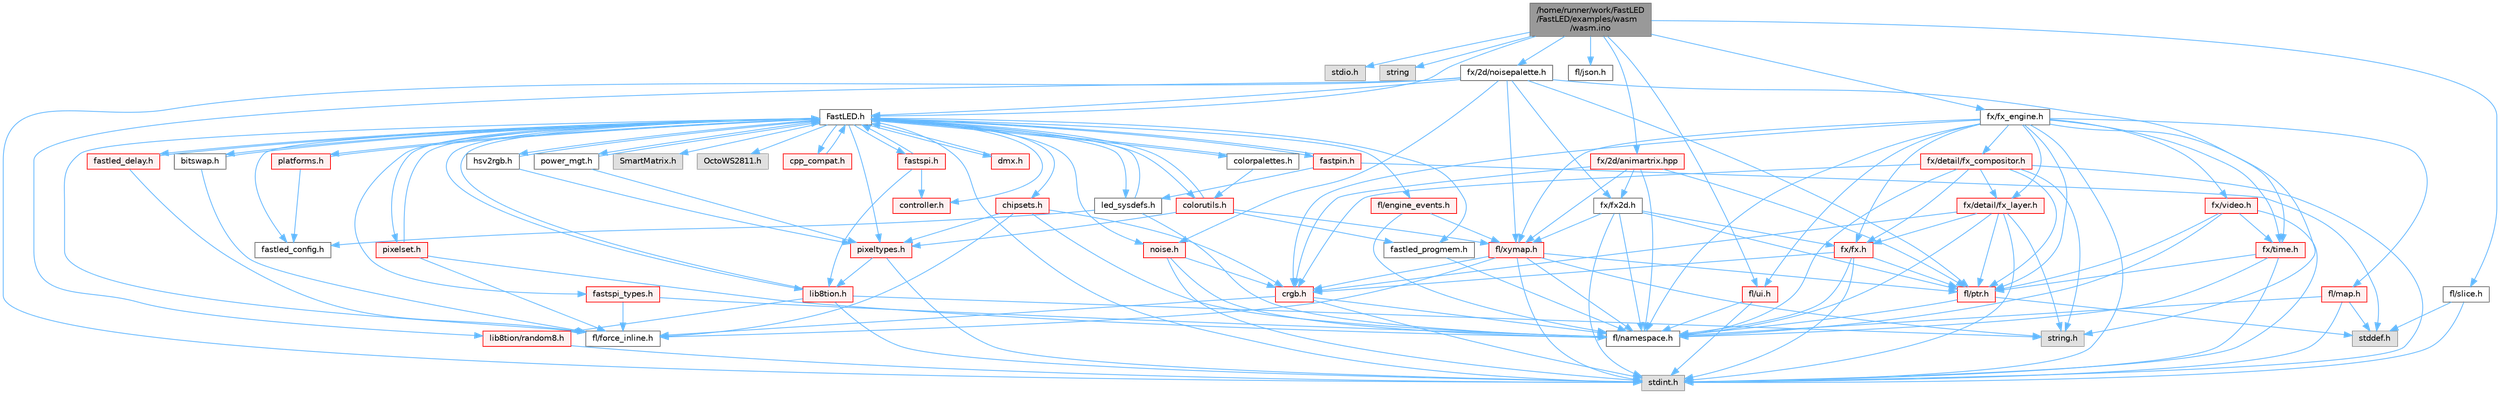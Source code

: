 digraph "/home/runner/work/FastLED/FastLED/examples/wasm/wasm.ino"
{
 // LATEX_PDF_SIZE
  bgcolor="transparent";
  edge [fontname=Helvetica,fontsize=10,labelfontname=Helvetica,labelfontsize=10];
  node [fontname=Helvetica,fontsize=10,shape=box,height=0.2,width=0.4];
  Node1 [id="Node000001",label="/home/runner/work/FastLED\l/FastLED/examples/wasm\l/wasm.ino",height=0.2,width=0.4,color="gray40", fillcolor="grey60", style="filled", fontcolor="black",tooltip="Demonstrates an advanced ino file with multiple effects and UI elements."];
  Node1 -> Node2 [id="edge1_Node000001_Node000002",color="steelblue1",style="solid",tooltip=" "];
  Node2 [id="Node000002",label="stdio.h",height=0.2,width=0.4,color="grey60", fillcolor="#E0E0E0", style="filled",tooltip=" "];
  Node1 -> Node3 [id="edge2_Node000001_Node000003",color="steelblue1",style="solid",tooltip=" "];
  Node3 [id="Node000003",label="string",height=0.2,width=0.4,color="grey60", fillcolor="#E0E0E0", style="filled",tooltip=" "];
  Node1 -> Node4 [id="edge3_Node000001_Node000004",color="steelblue1",style="solid",tooltip=" "];
  Node4 [id="Node000004",label="FastLED.h",height=0.2,width=0.4,color="grey40", fillcolor="white", style="filled",URL="$db/d97/_fast_l_e_d_8h.html",tooltip="central include file for FastLED, defines the CFastLED class/object"];
  Node4 -> Node5 [id="edge4_Node000004_Node000005",color="steelblue1",style="solid",tooltip=" "];
  Node5 [id="Node000005",label="stdint.h",height=0.2,width=0.4,color="grey60", fillcolor="#E0E0E0", style="filled",tooltip=" "];
  Node4 -> Node6 [id="edge5_Node000004_Node000006",color="steelblue1",style="solid",tooltip=" "];
  Node6 [id="Node000006",label="SmartMatrix.h",height=0.2,width=0.4,color="grey60", fillcolor="#E0E0E0", style="filled",tooltip=" "];
  Node4 -> Node7 [id="edge6_Node000004_Node000007",color="steelblue1",style="solid",tooltip=" "];
  Node7 [id="Node000007",label="OctoWS2811.h",height=0.2,width=0.4,color="grey60", fillcolor="#E0E0E0", style="filled",tooltip=" "];
  Node4 -> Node8 [id="edge7_Node000004_Node000008",color="steelblue1",style="solid",tooltip=" "];
  Node8 [id="Node000008",label="fl/force_inline.h",height=0.2,width=0.4,color="grey40", fillcolor="white", style="filled",URL="$d8/d2d/fl_2force__inline_8h.html",tooltip=" "];
  Node4 -> Node9 [id="edge8_Node000004_Node000009",color="steelblue1",style="solid",tooltip=" "];
  Node9 [id="Node000009",label="cpp_compat.h",height=0.2,width=0.4,color="red", fillcolor="#FFF0F0", style="filled",URL="$d9/d13/cpp__compat_8h.html",tooltip="Compatibility functions based on C++ version."];
  Node9 -> Node4 [id="edge9_Node000009_Node000004",color="steelblue1",style="solid",tooltip=" "];
  Node4 -> Node11 [id="edge10_Node000004_Node000011",color="steelblue1",style="solid",tooltip=" "];
  Node11 [id="Node000011",label="fastled_config.h",height=0.2,width=0.4,color="grey40", fillcolor="white", style="filled",URL="$d5/d11/fastled__config_8h.html",tooltip="Contains definitions that can be used to configure FastLED at compile time."];
  Node4 -> Node12 [id="edge11_Node000004_Node000012",color="steelblue1",style="solid",tooltip=" "];
  Node12 [id="Node000012",label="led_sysdefs.h",height=0.2,width=0.4,color="grey40", fillcolor="white", style="filled",URL="$d9/d3e/led__sysdefs_8h.html",tooltip="Determines which platform system definitions to include."];
  Node12 -> Node4 [id="edge12_Node000012_Node000004",color="steelblue1",style="solid",tooltip=" "];
  Node12 -> Node11 [id="edge13_Node000012_Node000011",color="steelblue1",style="solid",tooltip=" "];
  Node12 -> Node13 [id="edge14_Node000012_Node000013",color="steelblue1",style="solid",tooltip=" "];
  Node13 [id="Node000013",label="fl/namespace.h",height=0.2,width=0.4,color="grey40", fillcolor="white", style="filled",URL="$df/d2a/namespace_8h.html",tooltip="Implements the FastLED namespace macros."];
  Node4 -> Node14 [id="edge15_Node000004_Node000014",color="steelblue1",style="solid",tooltip=" "];
  Node14 [id="Node000014",label="fastled_delay.h",height=0.2,width=0.4,color="red", fillcolor="#FFF0F0", style="filled",URL="$d0/da8/fastled__delay_8h.html",tooltip="Utility functions and classes for managing delay cycles."];
  Node14 -> Node4 [id="edge16_Node000014_Node000004",color="steelblue1",style="solid",tooltip=" "];
  Node14 -> Node8 [id="edge17_Node000014_Node000008",color="steelblue1",style="solid",tooltip=" "];
  Node4 -> Node16 [id="edge18_Node000004_Node000016",color="steelblue1",style="solid",tooltip=" "];
  Node16 [id="Node000016",label="bitswap.h",height=0.2,width=0.4,color="grey40", fillcolor="white", style="filled",URL="$de/ded/bitswap_8h.html",tooltip="Functions for doing a rotation of bits/bytes used by parallel output."];
  Node16 -> Node4 [id="edge19_Node000016_Node000004",color="steelblue1",style="solid",tooltip=" "];
  Node16 -> Node8 [id="edge20_Node000016_Node000008",color="steelblue1",style="solid",tooltip=" "];
  Node4 -> Node17 [id="edge21_Node000004_Node000017",color="steelblue1",style="solid",tooltip=" "];
  Node17 [id="Node000017",label="controller.h",height=0.2,width=0.4,color="red", fillcolor="#FFF0F0", style="filled",URL="$d2/dd9/controller_8h.html",tooltip="deprecated: base definitions used by led controllers for writing out led data"];
  Node4 -> Node65 [id="edge22_Node000004_Node000065",color="steelblue1",style="solid",tooltip=" "];
  Node65 [id="Node000065",label="fastpin.h",height=0.2,width=0.4,color="red", fillcolor="#FFF0F0", style="filled",URL="$db/d65/fastpin_8h.html",tooltip="Class base definitions for defining fast pin access."];
  Node65 -> Node4 [id="edge23_Node000065_Node000004",color="steelblue1",style="solid",tooltip=" "];
  Node65 -> Node12 [id="edge24_Node000065_Node000012",color="steelblue1",style="solid",tooltip=" "];
  Node65 -> Node19 [id="edge25_Node000065_Node000019",color="steelblue1",style="solid",tooltip=" "];
  Node19 [id="Node000019",label="stddef.h",height=0.2,width=0.4,color="grey60", fillcolor="#E0E0E0", style="filled",tooltip=" "];
  Node4 -> Node66 [id="edge26_Node000004_Node000066",color="steelblue1",style="solid",tooltip=" "];
  Node66 [id="Node000066",label="fastspi_types.h",height=0.2,width=0.4,color="red", fillcolor="#FFF0F0", style="filled",URL="$d2/ddb/fastspi__types_8h.html",tooltip="Data types and constants used by SPI interfaces."];
  Node66 -> Node8 [id="edge27_Node000066_Node000008",color="steelblue1",style="solid",tooltip=" "];
  Node66 -> Node13 [id="edge28_Node000066_Node000013",color="steelblue1",style="solid",tooltip=" "];
  Node4 -> Node67 [id="edge29_Node000004_Node000067",color="steelblue1",style="solid",tooltip=" "];
  Node67 [id="Node000067",label="dmx.h",height=0.2,width=0.4,color="red", fillcolor="#FFF0F0", style="filled",URL="$d3/de1/dmx_8h.html",tooltip="Defines the DMX512-based LED controllers."];
  Node67 -> Node4 [id="edge30_Node000067_Node000004",color="steelblue1",style="solid",tooltip=" "];
  Node4 -> Node70 [id="edge31_Node000004_Node000070",color="steelblue1",style="solid",tooltip=" "];
  Node70 [id="Node000070",label="platforms.h",height=0.2,width=0.4,color="red", fillcolor="#FFF0F0", style="filled",URL="$da/dc9/platforms_8h.html",tooltip="Determines which platforms headers to include."];
  Node70 -> Node4 [id="edge32_Node000070_Node000004",color="steelblue1",style="solid",tooltip=" "];
  Node70 -> Node11 [id="edge33_Node000070_Node000011",color="steelblue1",style="solid",tooltip=" "];
  Node4 -> Node72 [id="edge34_Node000004_Node000072",color="steelblue1",style="solid",tooltip=" "];
  Node72 [id="Node000072",label="fastled_progmem.h",height=0.2,width=0.4,color="grey40", fillcolor="white", style="filled",URL="$df/dab/fastled__progmem_8h.html",tooltip="Wrapper definitions to allow seamless use of PROGMEM in environments that have it."];
  Node72 -> Node13 [id="edge35_Node000072_Node000013",color="steelblue1",style="solid",tooltip=" "];
  Node4 -> Node21 [id="edge36_Node000004_Node000021",color="steelblue1",style="solid",tooltip=" "];
  Node21 [id="Node000021",label="lib8tion.h",height=0.2,width=0.4,color="red", fillcolor="#FFF0F0", style="filled",URL="$df/da5/lib8tion_8h.html",tooltip="Fast, efficient 8-bit math functions specifically designed for high-performance LED programming."];
  Node21 -> Node4 [id="edge37_Node000021_Node000004",color="steelblue1",style="solid",tooltip=" "];
  Node21 -> Node5 [id="edge38_Node000021_Node000005",color="steelblue1",style="solid",tooltip=" "];
  Node21 -> Node25 [id="edge39_Node000021_Node000025",color="steelblue1",style="solid",tooltip=" "];
  Node25 [id="Node000025",label="string.h",height=0.2,width=0.4,color="grey60", fillcolor="#E0E0E0", style="filled",tooltip=" "];
  Node21 -> Node33 [id="edge40_Node000021_Node000033",color="steelblue1",style="solid",tooltip=" "];
  Node33 [id="Node000033",label="lib8tion/random8.h",height=0.2,width=0.4,color="red", fillcolor="#FFF0F0", style="filled",URL="$d9/dfa/random8_8h.html",tooltip="Fast, efficient random number generators specifically designed for high-performance LED programming."];
  Node33 -> Node5 [id="edge41_Node000033_Node000005",color="steelblue1",style="solid",tooltip=" "];
  Node4 -> Node20 [id="edge42_Node000004_Node000020",color="steelblue1",style="solid",tooltip=" "];
  Node20 [id="Node000020",label="pixeltypes.h",height=0.2,width=0.4,color="red", fillcolor="#FFF0F0", style="filled",URL="$d2/dba/pixeltypes_8h.html",tooltip="Includes defintions for RGB and HSV pixels."];
  Node20 -> Node5 [id="edge43_Node000020_Node000005",color="steelblue1",style="solid",tooltip=" "];
  Node20 -> Node21 [id="edge44_Node000020_Node000021",color="steelblue1",style="solid",tooltip=" "];
  Node4 -> Node73 [id="edge45_Node000004_Node000073",color="steelblue1",style="solid",tooltip=" "];
  Node73 [id="Node000073",label="hsv2rgb.h",height=0.2,width=0.4,color="grey40", fillcolor="white", style="filled",URL="$de/d9a/hsv2rgb_8h.html",tooltip="Functions to convert from the HSV colorspace to the RGB colorspace."];
  Node73 -> Node4 [id="edge46_Node000073_Node000004",color="steelblue1",style="solid",tooltip=" "];
  Node73 -> Node20 [id="edge47_Node000073_Node000020",color="steelblue1",style="solid",tooltip=" "];
  Node4 -> Node74 [id="edge48_Node000004_Node000074",color="steelblue1",style="solid",tooltip=" "];
  Node74 [id="Node000074",label="colorutils.h",height=0.2,width=0.4,color="red", fillcolor="#FFF0F0", style="filled",URL="$d1/dfb/colorutils_8h.html",tooltip="Utility functions for color fill, palettes, blending, and more."];
  Node74 -> Node4 [id="edge49_Node000074_Node000004",color="steelblue1",style="solid",tooltip=" "];
  Node74 -> Node20 [id="edge50_Node000074_Node000020",color="steelblue1",style="solid",tooltip=" "];
  Node74 -> Node72 [id="edge51_Node000074_Node000072",color="steelblue1",style="solid",tooltip=" "];
  Node74 -> Node53 [id="edge52_Node000074_Node000053",color="steelblue1",style="solid",tooltip=" "];
  Node53 [id="Node000053",label="fl/xymap.h",height=0.2,width=0.4,color="red", fillcolor="#FFF0F0", style="filled",URL="$d6/dc9/fl_2xymap_8h.html",tooltip=" "];
  Node53 -> Node5 [id="edge53_Node000053_Node000005",color="steelblue1",style="solid",tooltip=" "];
  Node53 -> Node25 [id="edge54_Node000053_Node000025",color="steelblue1",style="solid",tooltip=" "];
  Node53 -> Node28 [id="edge55_Node000053_Node000028",color="steelblue1",style="solid",tooltip=" "];
  Node28 [id="Node000028",label="crgb.h",height=0.2,width=0.4,color="red", fillcolor="#FFF0F0", style="filled",URL="$db/dd1/crgb_8h.html",tooltip="Defines the red, green, and blue (RGB) pixel struct."];
  Node28 -> Node5 [id="edge56_Node000028_Node000005",color="steelblue1",style="solid",tooltip=" "];
  Node28 -> Node13 [id="edge57_Node000028_Node000013",color="steelblue1",style="solid",tooltip=" "];
  Node28 -> Node8 [id="edge58_Node000028_Node000008",color="steelblue1",style="solid",tooltip=" "];
  Node53 -> Node8 [id="edge59_Node000053_Node000008",color="steelblue1",style="solid",tooltip=" "];
  Node53 -> Node38 [id="edge60_Node000053_Node000038",color="steelblue1",style="solid",tooltip=" "];
  Node38 [id="Node000038",label="fl/ptr.h",height=0.2,width=0.4,color="red", fillcolor="#FFF0F0", style="filled",URL="$d7/df1/fl_2ptr_8h.html",tooltip=" "];
  Node38 -> Node19 [id="edge61_Node000038_Node000019",color="steelblue1",style="solid",tooltip=" "];
  Node38 -> Node13 [id="edge62_Node000038_Node000013",color="steelblue1",style="solid",tooltip=" "];
  Node53 -> Node13 [id="edge63_Node000053_Node000013",color="steelblue1",style="solid",tooltip=" "];
  Node4 -> Node76 [id="edge64_Node000004_Node000076",color="steelblue1",style="solid",tooltip=" "];
  Node76 [id="Node000076",label="pixelset.h",height=0.2,width=0.4,color="red", fillcolor="#FFF0F0", style="filled",URL="$d4/d46/pixelset_8h.html",tooltip="Declares classes for managing logical groups of LEDs."];
  Node76 -> Node4 [id="edge65_Node000076_Node000004",color="steelblue1",style="solid",tooltip=" "];
  Node76 -> Node8 [id="edge66_Node000076_Node000008",color="steelblue1",style="solid",tooltip=" "];
  Node76 -> Node13 [id="edge67_Node000076_Node000013",color="steelblue1",style="solid",tooltip=" "];
  Node4 -> Node78 [id="edge68_Node000004_Node000078",color="steelblue1",style="solid",tooltip=" "];
  Node78 [id="Node000078",label="colorpalettes.h",height=0.2,width=0.4,color="grey40", fillcolor="white", style="filled",URL="$dc/dcc/colorpalettes_8h.html",tooltip="Declarations for the predefined color palettes supplied by FastLED."];
  Node78 -> Node4 [id="edge69_Node000078_Node000004",color="steelblue1",style="solid",tooltip=" "];
  Node78 -> Node74 [id="edge70_Node000078_Node000074",color="steelblue1",style="solid",tooltip=" "];
  Node4 -> Node79 [id="edge71_Node000004_Node000079",color="steelblue1",style="solid",tooltip=" "];
  Node79 [id="Node000079",label="noise.h",height=0.2,width=0.4,color="red", fillcolor="#FFF0F0", style="filled",URL="$d1/d31/noise_8h.html",tooltip="Functions to generate and fill arrays with noise."];
  Node79 -> Node5 [id="edge72_Node000079_Node000005",color="steelblue1",style="solid",tooltip=" "];
  Node79 -> Node28 [id="edge73_Node000079_Node000028",color="steelblue1",style="solid",tooltip=" "];
  Node79 -> Node13 [id="edge74_Node000079_Node000013",color="steelblue1",style="solid",tooltip=" "];
  Node4 -> Node80 [id="edge75_Node000004_Node000080",color="steelblue1",style="solid",tooltip=" "];
  Node80 [id="Node000080",label="power_mgt.h",height=0.2,width=0.4,color="grey40", fillcolor="white", style="filled",URL="$dc/d5b/power__mgt_8h.html",tooltip="Functions to limit the power used by FastLED."];
  Node80 -> Node4 [id="edge76_Node000080_Node000004",color="steelblue1",style="solid",tooltip=" "];
  Node80 -> Node20 [id="edge77_Node000080_Node000020",color="steelblue1",style="solid",tooltip=" "];
  Node4 -> Node81 [id="edge78_Node000004_Node000081",color="steelblue1",style="solid",tooltip=" "];
  Node81 [id="Node000081",label="fastspi.h",height=0.2,width=0.4,color="red", fillcolor="#FFF0F0", style="filled",URL="$d6/ddc/fastspi_8h.html",tooltip="Serial peripheral interface (SPI) definitions per platform."];
  Node81 -> Node4 [id="edge79_Node000081_Node000004",color="steelblue1",style="solid",tooltip=" "];
  Node81 -> Node17 [id="edge80_Node000081_Node000017",color="steelblue1",style="solid",tooltip=" "];
  Node81 -> Node21 [id="edge81_Node000081_Node000021",color="steelblue1",style="solid",tooltip=" "];
  Node4 -> Node83 [id="edge82_Node000004_Node000083",color="steelblue1",style="solid",tooltip=" "];
  Node83 [id="Node000083",label="chipsets.h",height=0.2,width=0.4,color="red", fillcolor="#FFF0F0", style="filled",URL="$db/d66/chipsets_8h.html",tooltip="Contains the bulk of the definitions for the various LED chipsets supported."];
  Node83 -> Node20 [id="edge83_Node000083_Node000020",color="steelblue1",style="solid",tooltip=" "];
  Node83 -> Node8 [id="edge84_Node000083_Node000008",color="steelblue1",style="solid",tooltip=" "];
  Node83 -> Node28 [id="edge85_Node000083_Node000028",color="steelblue1",style="solid",tooltip=" "];
  Node83 -> Node13 [id="edge86_Node000083_Node000013",color="steelblue1",style="solid",tooltip=" "];
  Node4 -> Node51 [id="edge87_Node000004_Node000051",color="steelblue1",style="solid",tooltip=" "];
  Node51 [id="Node000051",label="fl/engine_events.h",height=0.2,width=0.4,color="red", fillcolor="#FFF0F0", style="filled",URL="$dc/dd9/fl_2engine__events_8h.html",tooltip=" "];
  Node51 -> Node53 [id="edge88_Node000051_Node000053",color="steelblue1",style="solid",tooltip=" "];
  Node51 -> Node13 [id="edge89_Node000051_Node000013",color="steelblue1",style="solid",tooltip=" "];
  Node1 -> Node84 [id="edge90_Node000001_Node000084",color="steelblue1",style="solid",tooltip=" "];
  Node84 [id="Node000084",label="fx/2d/noisepalette.h",height=0.2,width=0.4,color="grey40", fillcolor="white", style="filled",URL="$d6/dc7/noisepalette_8h.html",tooltip="Demonstrates how to mix noise generation with color palettes on a 2D LED matrix."];
  Node84 -> Node5 [id="edge91_Node000084_Node000005",color="steelblue1",style="solid",tooltip=" "];
  Node84 -> Node4 [id="edge92_Node000084_Node000004",color="steelblue1",style="solid",tooltip=" "];
  Node84 -> Node85 [id="edge93_Node000084_Node000085",color="steelblue1",style="solid",tooltip=" "];
  Node85 [id="Node000085",label="fx/fx2d.h",height=0.2,width=0.4,color="grey40", fillcolor="white", style="filled",URL="$d9/d43/fx2d_8h.html",tooltip=" "];
  Node85 -> Node5 [id="edge94_Node000085_Node000005",color="steelblue1",style="solid",tooltip=" "];
  Node85 -> Node53 [id="edge95_Node000085_Node000053",color="steelblue1",style="solid",tooltip=" "];
  Node85 -> Node13 [id="edge96_Node000085_Node000013",color="steelblue1",style="solid",tooltip=" "];
  Node85 -> Node86 [id="edge97_Node000085_Node000086",color="steelblue1",style="solid",tooltip=" "];
  Node86 [id="Node000086",label="fx/fx.h",height=0.2,width=0.4,color="red", fillcolor="#FFF0F0", style="filled",URL="$d2/d0c/fx_8h.html",tooltip=" "];
  Node86 -> Node5 [id="edge98_Node000086_Node000005",color="steelblue1",style="solid",tooltip=" "];
  Node86 -> Node28 [id="edge99_Node000086_Node000028",color="steelblue1",style="solid",tooltip=" "];
  Node86 -> Node13 [id="edge100_Node000086_Node000013",color="steelblue1",style="solid",tooltip=" "];
  Node86 -> Node38 [id="edge101_Node000086_Node000038",color="steelblue1",style="solid",tooltip=" "];
  Node85 -> Node38 [id="edge102_Node000085_Node000038",color="steelblue1",style="solid",tooltip=" "];
  Node84 -> Node33 [id="edge103_Node000084_Node000033",color="steelblue1",style="solid",tooltip=" "];
  Node84 -> Node79 [id="edge104_Node000084_Node000079",color="steelblue1",style="solid",tooltip=" "];
  Node84 -> Node38 [id="edge105_Node000084_Node000038",color="steelblue1",style="solid",tooltip=" "];
  Node84 -> Node53 [id="edge106_Node000084_Node000053",color="steelblue1",style="solid",tooltip=" "];
  Node84 -> Node89 [id="edge107_Node000084_Node000089",color="steelblue1",style="solid",tooltip=" "];
  Node89 [id="Node000089",label="fx/time.h",height=0.2,width=0.4,color="red", fillcolor="#FFF0F0", style="filled",URL="$de/df7/time_8h.html",tooltip=" "];
  Node89 -> Node5 [id="edge108_Node000089_Node000005",color="steelblue1",style="solid",tooltip=" "];
  Node89 -> Node38 [id="edge109_Node000089_Node000038",color="steelblue1",style="solid",tooltip=" "];
  Node89 -> Node13 [id="edge110_Node000089_Node000013",color="steelblue1",style="solid",tooltip=" "];
  Node1 -> Node91 [id="edge111_Node000001_Node000091",color="steelblue1",style="solid",tooltip=" "];
  Node91 [id="Node000091",label="fl/json.h",height=0.2,width=0.4,color="grey40", fillcolor="white", style="filled",URL="$d7/d91/fl_2json_8h.html",tooltip=" "];
  Node1 -> Node92 [id="edge112_Node000001_Node000092",color="steelblue1",style="solid",tooltip=" "];
  Node92 [id="Node000092",label="fl/slice.h",height=0.2,width=0.4,color="grey40", fillcolor="white", style="filled",URL="$db/d37/fl_2slice_8h.html",tooltip=" "];
  Node92 -> Node5 [id="edge113_Node000092_Node000005",color="steelblue1",style="solid",tooltip=" "];
  Node92 -> Node19 [id="edge114_Node000092_Node000019",color="steelblue1",style="solid",tooltip=" "];
  Node1 -> Node93 [id="edge115_Node000001_Node000093",color="steelblue1",style="solid",tooltip=" "];
  Node93 [id="Node000093",label="fx/fx_engine.h",height=0.2,width=0.4,color="grey40", fillcolor="white", style="filled",URL="$d9/d3c/fx__engine_8h.html",tooltip=" "];
  Node93 -> Node5 [id="edge116_Node000093_Node000005",color="steelblue1",style="solid",tooltip=" "];
  Node93 -> Node25 [id="edge117_Node000093_Node000025",color="steelblue1",style="solid",tooltip=" "];
  Node93 -> Node28 [id="edge118_Node000093_Node000028",color="steelblue1",style="solid",tooltip=" "];
  Node93 -> Node58 [id="edge119_Node000093_Node000058",color="steelblue1",style="solid",tooltip=" "];
  Node58 [id="Node000058",label="fl/map.h",height=0.2,width=0.4,color="red", fillcolor="#FFF0F0", style="filled",URL="$dc/db7/map_8h.html",tooltip=" "];
  Node58 -> Node5 [id="edge120_Node000058_Node000005",color="steelblue1",style="solid",tooltip=" "];
  Node58 -> Node19 [id="edge121_Node000058_Node000019",color="steelblue1",style="solid",tooltip=" "];
  Node58 -> Node13 [id="edge122_Node000058_Node000013",color="steelblue1",style="solid",tooltip=" "];
  Node93 -> Node86 [id="edge123_Node000093_Node000086",color="steelblue1",style="solid",tooltip=" "];
  Node93 -> Node94 [id="edge124_Node000093_Node000094",color="steelblue1",style="solid",tooltip=" "];
  Node94 [id="Node000094",label="fx/detail/fx_compositor.h",height=0.2,width=0.4,color="red", fillcolor="#FFF0F0", style="filled",URL="$d5/d6b/fx__compositor_8h.html",tooltip=" "];
  Node94 -> Node5 [id="edge125_Node000094_Node000005",color="steelblue1",style="solid",tooltip=" "];
  Node94 -> Node25 [id="edge126_Node000094_Node000025",color="steelblue1",style="solid",tooltip=" "];
  Node94 -> Node28 [id="edge127_Node000094_Node000028",color="steelblue1",style="solid",tooltip=" "];
  Node94 -> Node86 [id="edge128_Node000094_Node000086",color="steelblue1",style="solid",tooltip=" "];
  Node94 -> Node95 [id="edge129_Node000094_Node000095",color="steelblue1",style="solid",tooltip=" "];
  Node95 [id="Node000095",label="fx/detail/fx_layer.h",height=0.2,width=0.4,color="red", fillcolor="#FFF0F0", style="filled",URL="$d7/d2f/fx__layer_8h.html",tooltip=" "];
  Node95 -> Node5 [id="edge130_Node000095_Node000005",color="steelblue1",style="solid",tooltip=" "];
  Node95 -> Node25 [id="edge131_Node000095_Node000025",color="steelblue1",style="solid",tooltip=" "];
  Node95 -> Node28 [id="edge132_Node000095_Node000028",color="steelblue1",style="solid",tooltip=" "];
  Node95 -> Node86 [id="edge133_Node000095_Node000086",color="steelblue1",style="solid",tooltip=" "];
  Node95 -> Node13 [id="edge134_Node000095_Node000013",color="steelblue1",style="solid",tooltip=" "];
  Node95 -> Node38 [id="edge135_Node000095_Node000038",color="steelblue1",style="solid",tooltip=" "];
  Node94 -> Node13 [id="edge136_Node000094_Node000013",color="steelblue1",style="solid",tooltip=" "];
  Node94 -> Node38 [id="edge137_Node000094_Node000038",color="steelblue1",style="solid",tooltip=" "];
  Node93 -> Node95 [id="edge138_Node000093_Node000095",color="steelblue1",style="solid",tooltip=" "];
  Node93 -> Node13 [id="edge139_Node000093_Node000013",color="steelblue1",style="solid",tooltip=" "];
  Node93 -> Node38 [id="edge140_Node000093_Node000038",color="steelblue1",style="solid",tooltip=" "];
  Node93 -> Node97 [id="edge141_Node000093_Node000097",color="steelblue1",style="solid",tooltip=" "];
  Node97 [id="Node000097",label="fl/ui.h",height=0.2,width=0.4,color="red", fillcolor="#FFF0F0", style="filled",URL="$d9/d3b/ui_8h.html",tooltip=" "];
  Node97 -> Node5 [id="edge142_Node000097_Node000005",color="steelblue1",style="solid",tooltip=" "];
  Node97 -> Node13 [id="edge143_Node000097_Node000013",color="steelblue1",style="solid",tooltip=" "];
  Node93 -> Node89 [id="edge144_Node000093_Node000089",color="steelblue1",style="solid",tooltip=" "];
  Node93 -> Node99 [id="edge145_Node000093_Node000099",color="steelblue1",style="solid",tooltip=" "];
  Node99 [id="Node000099",label="fx/video.h",height=0.2,width=0.4,color="red", fillcolor="#FFF0F0", style="filled",URL="$dd/d78/video_8h.html",tooltip=" "];
  Node99 -> Node5 [id="edge146_Node000099_Node000005",color="steelblue1",style="solid",tooltip=" "];
  Node99 -> Node13 [id="edge147_Node000099_Node000013",color="steelblue1",style="solid",tooltip=" "];
  Node99 -> Node38 [id="edge148_Node000099_Node000038",color="steelblue1",style="solid",tooltip=" "];
  Node99 -> Node89 [id="edge149_Node000099_Node000089",color="steelblue1",style="solid",tooltip=" "];
  Node93 -> Node53 [id="edge150_Node000093_Node000053",color="steelblue1",style="solid",tooltip=" "];
  Node1 -> Node101 [id="edge151_Node000001_Node000101",color="steelblue1",style="solid",tooltip=" "];
  Node101 [id="Node000101",label="fx/2d/animartrix.hpp",height=0.2,width=0.4,color="red", fillcolor="#FFF0F0", style="filled",URL="$d3/dc3/animartrix_8hpp.html",tooltip=" "];
  Node101 -> Node28 [id="edge152_Node000101_Node000028",color="steelblue1",style="solid",tooltip=" "];
  Node101 -> Node85 [id="edge153_Node000101_Node000085",color="steelblue1",style="solid",tooltip=" "];
  Node101 -> Node13 [id="edge154_Node000101_Node000013",color="steelblue1",style="solid",tooltip=" "];
  Node101 -> Node38 [id="edge155_Node000101_Node000038",color="steelblue1",style="solid",tooltip=" "];
  Node101 -> Node53 [id="edge156_Node000101_Node000053",color="steelblue1",style="solid",tooltip=" "];
  Node1 -> Node97 [id="edge157_Node000001_Node000097",color="steelblue1",style="solid",tooltip=" "];
}
